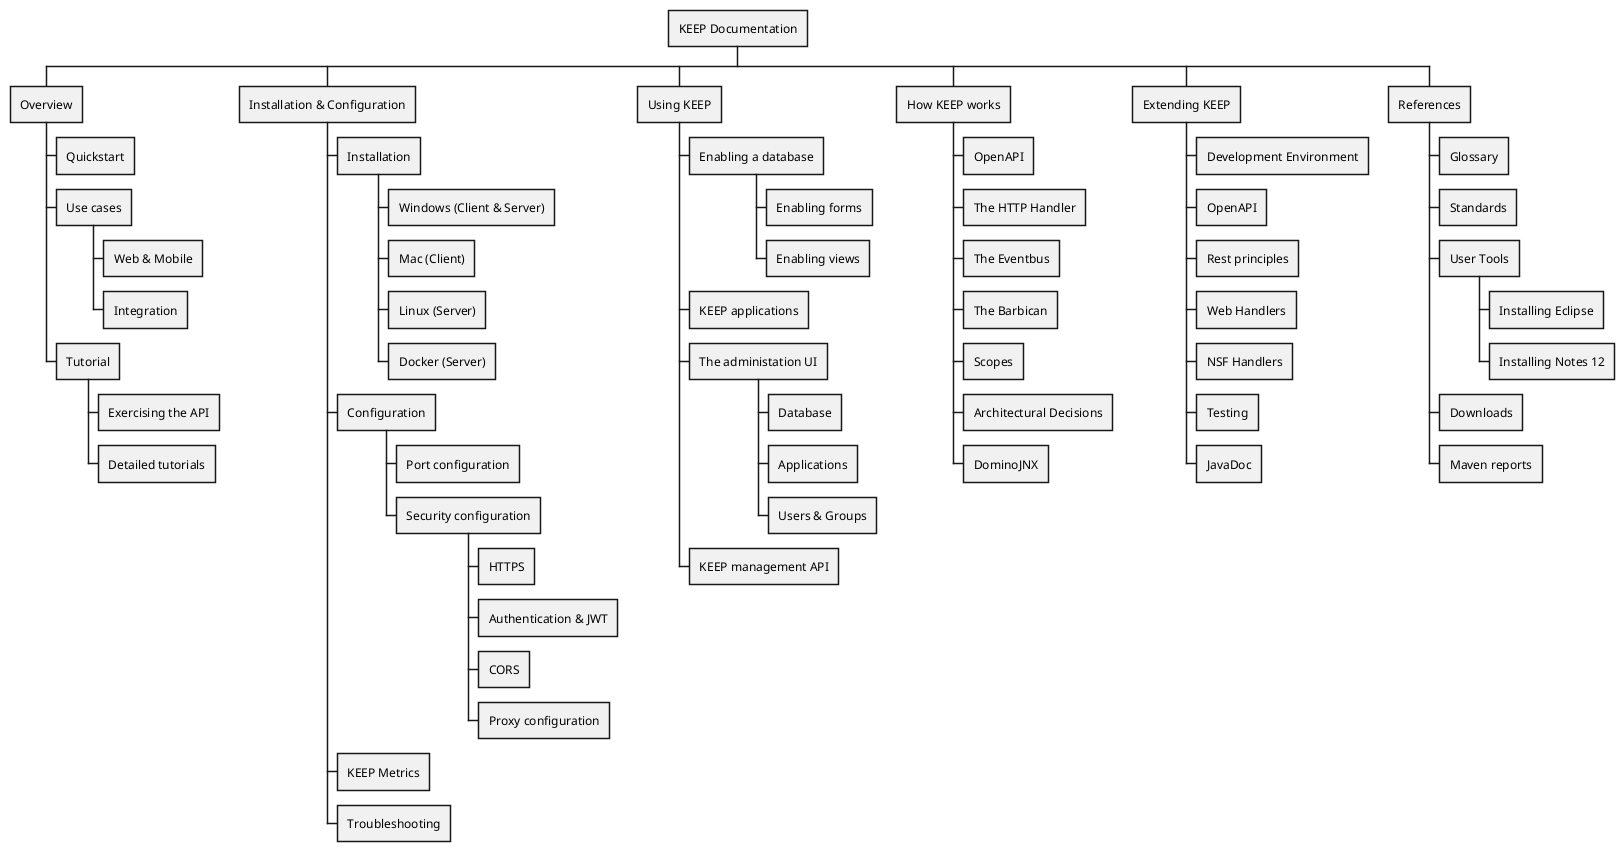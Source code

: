 @startwbs 05-documentation
* KEEP Documentation
** Overview
*** Quickstart
*** Use cases
**** Web & Mobile
**** Integration
*** Tutorial
**** Exercising the API
**** Detailed tutorials
** Installation & Configuration
*** Installation
**** Windows (Client & Server)
**** Mac (Client)
**** Linux (Server)
**** Docker (Server)
*** Configuration
**** Port configuration
**** Security configuration
***** HTTPS
***** Authentication & JWT
***** CORS
***** Proxy configuration
*** KEEP Metrics
*** Troubleshooting
** Using KEEP
*** Enabling a database
**** Enabling forms
**** Enabling views
*** KEEP applications
*** The administation UI
**** Database
**** Applications
**** Users & Groups
*** KEEP management API
** How KEEP works
*** OpenAPI
*** The HTTP Handler
*** The Eventbus
*** The Barbican
*** Scopes
*** Architectural Decisions
*** DominoJNX
** Extending KEEP
*** Development Environment
*** OpenAPI
*** Rest principles
*** Web Handlers
*** NSF Handlers
*** Testing
*** JavaDoc
** References
*** Glossary
*** Standards
*** User Tools
**** Installing Eclipse
**** Installing Notes 12
*** Downloads
*** Maven reports
@endwbs